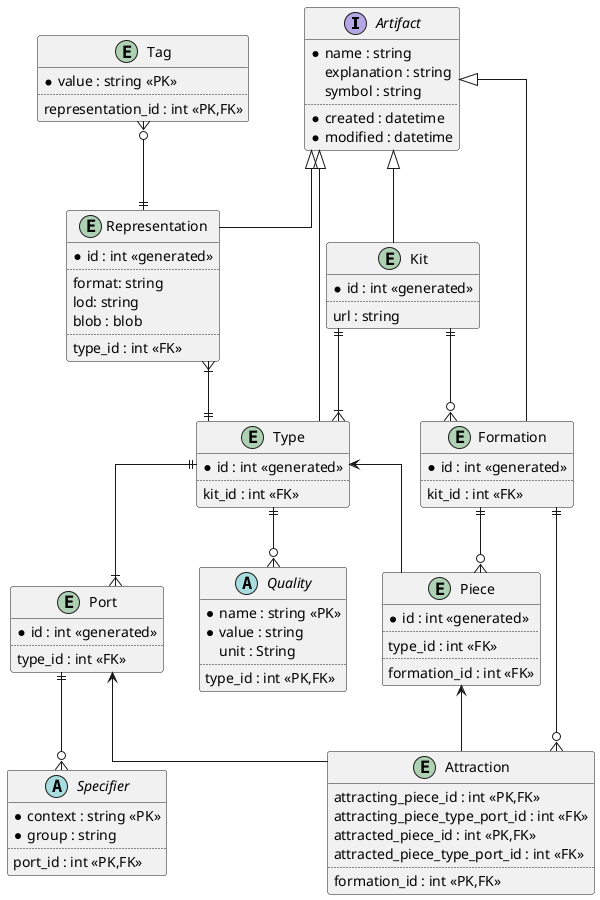 @startuml "data architecture"
skinparam linetype ortho

interface Artifact {
    *name : string
    explanation : string
    symbol : string
    ..
    *created : datetime
    *modified : datetime
}

entity Kit {
    *id : int <<generated>> 
    ..
    url : string
}

entity Type {
    *id : int <<generated>>
    ..
    kit_id : int <<FK>>
}

entity Representation {
    *id : int <<generated>>
    ..
    format: string
    lod: string
    blob : blob
    ..
    type_id : int <<FK>>
}

entity Tag {
    *value : string <<PK>>
    ..
    representation_id : int <<PK,FK>>
}

entity Port {
    *id : int <<generated>>
    ..
    type_id : int <<FK>>
}

abstract Quality {
    *name : string <<PK>>
    *value : string
    unit : String
    ..
    type_id : int <<PK,FK>>
}


abstract Specifier {
    *context : string <<PK>>
    *group : string
    ..
    port_id : int <<PK,FK>>
}

entity Piece{
    *id : int <<generated>>
    ..
    type_id : int <<FK>>
    ..
    formation_id : int <<FK>>
}

entity Attraction {
    attracting_piece_id : int <<PK,FK>>
    attracting_piece_type_port_id : int <<FK>>
    attracted_piece_id : int <<PK,FK>>
    attracted_piece_type_port_id : int <<FK>>
    ..
    formation_id : int <<PK,FK>>
}

entity Formation {
    *id : int <<generated>>
    ..
    kit_id : int <<FK>>
}


Kit ||--|{ Type
Kit ||--o{ Formation
Tag }o--|| Representation
Representation }|--|| Type
Type ||--|{ Port
Type ||--o{ Quality
Formation ||--o{ Piece
Formation ||--o{ Attraction
Port ||--o{  Specifier
Type <-- Piece
Piece <-- Attraction
Port <-- Attraction

Artifact <|-- Kit
Artifact <|-- Type
Artifact <|-- Formation
Artifact <|-- Representation


@enduml